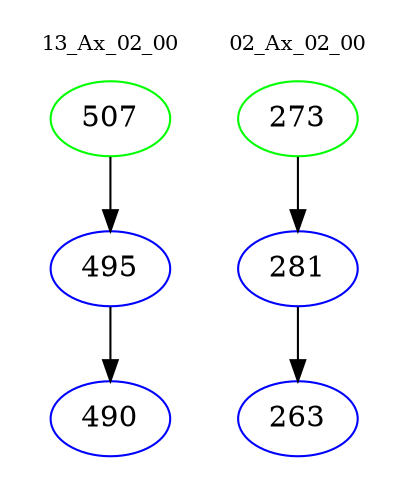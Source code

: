 digraph{
subgraph cluster_0 {
color = white
label = "13_Ax_02_00";
fontsize=10;
T0_507 [label="507", color="green"]
T0_507 -> T0_495 [color="black"]
T0_495 [label="495", color="blue"]
T0_495 -> T0_490 [color="black"]
T0_490 [label="490", color="blue"]
}
subgraph cluster_1 {
color = white
label = "02_Ax_02_00";
fontsize=10;
T1_273 [label="273", color="green"]
T1_273 -> T1_281 [color="black"]
T1_281 [label="281", color="blue"]
T1_281 -> T1_263 [color="black"]
T1_263 [label="263", color="blue"]
}
}
